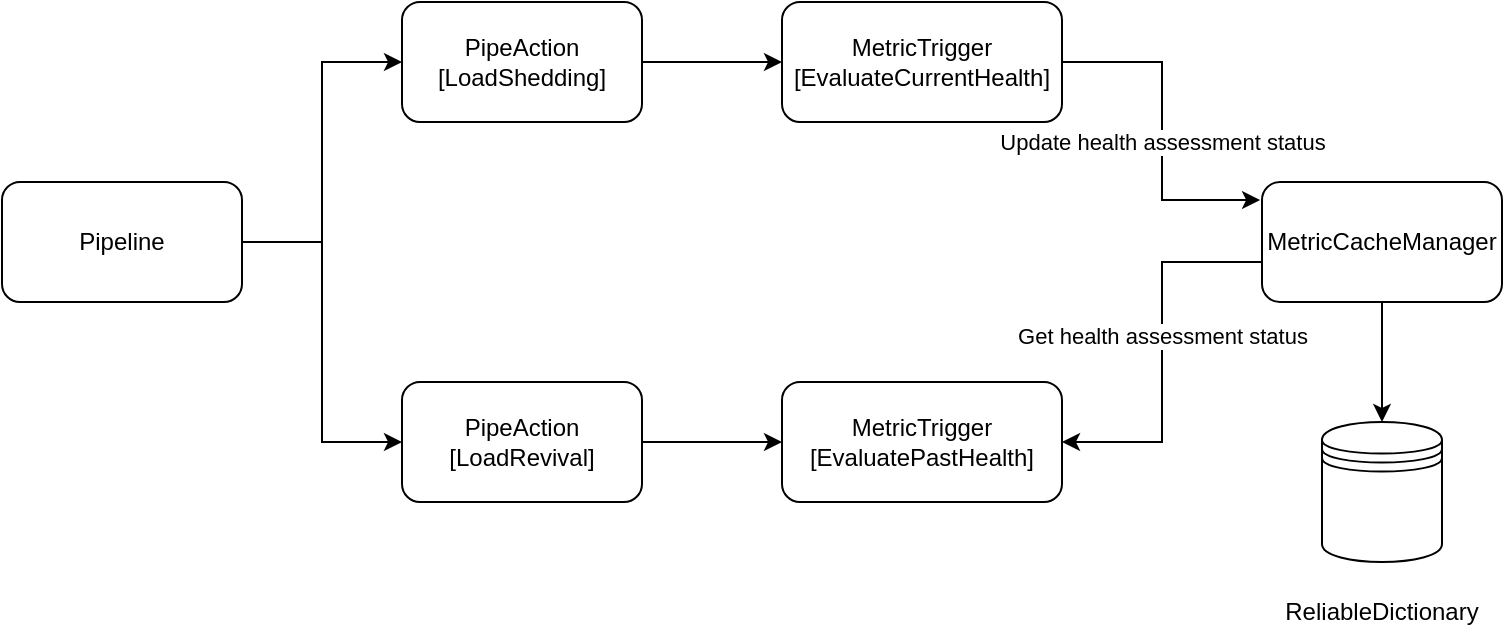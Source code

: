 <mxfile version="21.8.2" type="github">
  <diagram name="Page-1" id="CKcbLUXGOx12zwsdC1VI">
    <mxGraphModel dx="3706" dy="1111" grid="1" gridSize="10" guides="1" tooltips="1" connect="1" arrows="1" fold="1" page="0" pageScale="1" pageWidth="827" pageHeight="1169" math="0" shadow="0">
      <root>
        <mxCell id="0" />
        <mxCell id="1" parent="0" />
        <mxCell id="yBRLWsJs8K0jrjsA6wrS-5" value="" style="edgeStyle=orthogonalEdgeStyle;rounded=0;orthogonalLoop=1;jettySize=auto;html=1;" edge="1" parent="1" source="yBRLWsJs8K0jrjsA6wrS-1">
          <mxGeometry relative="1" as="geometry">
            <mxPoint x="170" y="460" as="targetPoint" />
          </mxGeometry>
        </mxCell>
        <mxCell id="yBRLWsJs8K0jrjsA6wrS-28" style="edgeStyle=orthogonalEdgeStyle;rounded=0;orthogonalLoop=1;jettySize=auto;html=1;entryX=1;entryY=0.5;entryDx=0;entryDy=0;" edge="1" parent="1" source="yBRLWsJs8K0jrjsA6wrS-1" target="yBRLWsJs8K0jrjsA6wrS-9">
          <mxGeometry relative="1" as="geometry">
            <Array as="points">
              <mxPoint x="60" y="380" />
              <mxPoint x="60" y="470" />
            </Array>
          </mxGeometry>
        </mxCell>
        <mxCell id="yBRLWsJs8K0jrjsA6wrS-30" value="Get health assessment status" style="edgeLabel;html=1;align=center;verticalAlign=middle;resizable=0;points=[];" vertex="1" connectable="0" parent="yBRLWsJs8K0jrjsA6wrS-28">
          <mxGeometry x="-0.084" relative="1" as="geometry">
            <mxPoint as="offset" />
          </mxGeometry>
        </mxCell>
        <mxCell id="yBRLWsJs8K0jrjsA6wrS-1" value="MetricCacheManager" style="rounded=1;whiteSpace=wrap;html=1;" vertex="1" parent="1">
          <mxGeometry x="110" y="340" width="120" height="60" as="geometry" />
        </mxCell>
        <mxCell id="yBRLWsJs8K0jrjsA6wrS-2" value="MetricTrigger [EvaluateCurrentHealth]" style="rounded=1;whiteSpace=wrap;html=1;" vertex="1" parent="1">
          <mxGeometry x="-130" y="250" width="140" height="60" as="geometry" />
        </mxCell>
        <mxCell id="yBRLWsJs8K0jrjsA6wrS-26" style="edgeStyle=orthogonalEdgeStyle;rounded=0;orthogonalLoop=1;jettySize=auto;html=1;entryX=0;entryY=0.5;entryDx=0;entryDy=0;" edge="1" parent="1" source="yBRLWsJs8K0jrjsA6wrS-4" target="yBRLWsJs8K0jrjsA6wrS-9">
          <mxGeometry relative="1" as="geometry" />
        </mxCell>
        <mxCell id="yBRLWsJs8K0jrjsA6wrS-4" value="PipeAction [LoadRevival]" style="rounded=1;whiteSpace=wrap;html=1;" vertex="1" parent="1">
          <mxGeometry x="-320" y="440" width="120" height="60" as="geometry" />
        </mxCell>
        <mxCell id="yBRLWsJs8K0jrjsA6wrS-8" value="ReliableDictionary" style="text;html=1;strokeColor=none;fillColor=none;align=center;verticalAlign=middle;whiteSpace=wrap;rounded=0;" vertex="1" parent="1">
          <mxGeometry x="140" y="540" width="60" height="30" as="geometry" />
        </mxCell>
        <mxCell id="yBRLWsJs8K0jrjsA6wrS-9" value="MetricTrigger [EvaluatePastHealth]" style="rounded=1;whiteSpace=wrap;html=1;" vertex="1" parent="1">
          <mxGeometry x="-130" y="440" width="140" height="60" as="geometry" />
        </mxCell>
        <mxCell id="yBRLWsJs8K0jrjsA6wrS-25" style="edgeStyle=orthogonalEdgeStyle;rounded=0;orthogonalLoop=1;jettySize=auto;html=1;entryX=0;entryY=0.5;entryDx=0;entryDy=0;" edge="1" parent="1" source="yBRLWsJs8K0jrjsA6wrS-11" target="yBRLWsJs8K0jrjsA6wrS-2">
          <mxGeometry relative="1" as="geometry" />
        </mxCell>
        <mxCell id="yBRLWsJs8K0jrjsA6wrS-11" value="PipeAction [LoadShedding]" style="rounded=1;whiteSpace=wrap;html=1;" vertex="1" parent="1">
          <mxGeometry x="-320" y="250" width="120" height="60" as="geometry" />
        </mxCell>
        <mxCell id="yBRLWsJs8K0jrjsA6wrS-23" style="edgeStyle=orthogonalEdgeStyle;rounded=0;orthogonalLoop=1;jettySize=auto;html=1;entryX=0;entryY=0.5;entryDx=0;entryDy=0;" edge="1" parent="1" source="yBRLWsJs8K0jrjsA6wrS-20" target="yBRLWsJs8K0jrjsA6wrS-11">
          <mxGeometry relative="1" as="geometry" />
        </mxCell>
        <mxCell id="yBRLWsJs8K0jrjsA6wrS-32" style="edgeStyle=orthogonalEdgeStyle;rounded=0;orthogonalLoop=1;jettySize=auto;html=1;entryX=0;entryY=0.5;entryDx=0;entryDy=0;" edge="1" parent="1" source="yBRLWsJs8K0jrjsA6wrS-20" target="yBRLWsJs8K0jrjsA6wrS-4">
          <mxGeometry relative="1" as="geometry" />
        </mxCell>
        <mxCell id="yBRLWsJs8K0jrjsA6wrS-20" value="Pipeline" style="rounded=1;whiteSpace=wrap;html=1;" vertex="1" parent="1">
          <mxGeometry x="-520" y="340" width="120" height="60" as="geometry" />
        </mxCell>
        <mxCell id="yBRLWsJs8K0jrjsA6wrS-27" style="edgeStyle=orthogonalEdgeStyle;rounded=0;orthogonalLoop=1;jettySize=auto;html=1;entryX=-0.008;entryY=0.15;entryDx=0;entryDy=0;entryPerimeter=0;" edge="1" parent="1" source="yBRLWsJs8K0jrjsA6wrS-2" target="yBRLWsJs8K0jrjsA6wrS-1">
          <mxGeometry relative="1" as="geometry" />
        </mxCell>
        <mxCell id="yBRLWsJs8K0jrjsA6wrS-29" value="Update health assessment status" style="edgeLabel;html=1;align=center;verticalAlign=middle;resizable=0;points=[];" vertex="1" connectable="0" parent="yBRLWsJs8K0jrjsA6wrS-27">
          <mxGeometry x="-0.084" relative="1" as="geometry">
            <mxPoint y="13" as="offset" />
          </mxGeometry>
        </mxCell>
        <mxCell id="yBRLWsJs8K0jrjsA6wrS-31" value="" style="shape=datastore;whiteSpace=wrap;html=1;" vertex="1" parent="1">
          <mxGeometry x="140" y="460" width="60" height="70" as="geometry" />
        </mxCell>
      </root>
    </mxGraphModel>
  </diagram>
</mxfile>
